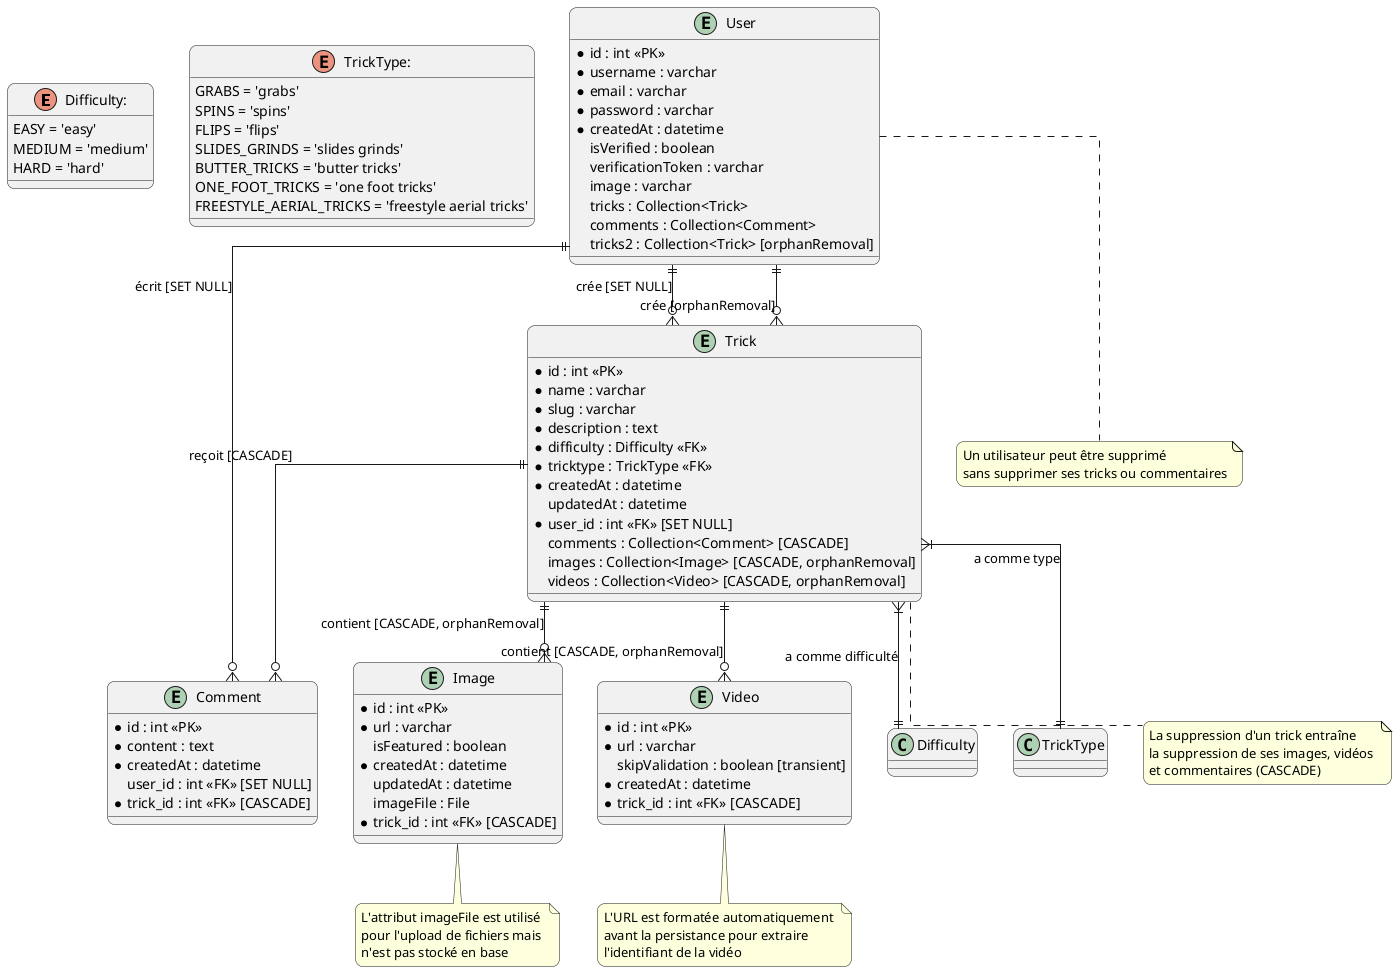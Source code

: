 @startuml
' Utilisation de skinparam pour améliorer l'apparence
skinparam linetype ortho
skinparam backgroundColor white
skinparam roundcorner 15

' Énumérations
enum Difficulty: {
  EASY = 'easy'
  MEDIUM = 'medium'
  HARD = 'hard'
}

enum TrickType:  {
  GRABS = 'grabs'
  SPINS = 'spins'
  FLIPS = 'flips'
  SLIDES_GRINDS = 'slides grinds'
  BUTTER_TRICKS = 'butter tricks'
  ONE_FOOT_TRICKS = 'one foot tricks'
  FREESTYLE_AERIAL_TRICKS = 'freestyle aerial tricks'
}

' Entités
entity User {
  *id : int <<PK>>
  *username : varchar
  *email : varchar
  *password : varchar
  *createdAt : datetime
  isVerified : boolean
  verificationToken : varchar
  image : varchar
  tricks : Collection<Trick>
  comments : Collection<Comment>
  tricks2 : Collection<Trick> [orphanRemoval]
}

entity Trick {
  *id : int <<PK>>
  *name : varchar
  *slug : varchar
  *description : text
  *difficulty : Difficulty <<FK>>
  *tricktype : TrickType <<FK>>
  *createdAt : datetime
  updatedAt : datetime
  *user_id : int <<FK>> [SET NULL]
  comments : Collection<Comment> [CASCADE]
  images : Collection<Image> [CASCADE, orphanRemoval]
  videos : Collection<Video> [CASCADE, orphanRemoval]
}

entity Image {
  *id : int <<PK>>
  *url : varchar
  isFeatured : boolean
  *createdAt : datetime
  updatedAt : datetime
  imageFile : File
  *trick_id : int <<FK>> [CASCADE]
}

entity Video {
  *id : int <<PK>>
  *url : varchar
  skipValidation : boolean [transient]
  *createdAt : datetime
  *trick_id : int <<FK>> [CASCADE]
}

entity Comment {
  *id : int <<PK>>
  *content : text
  *createdAt : datetime
  user_id : int <<FK>> [SET NULL]
  *trick_id : int <<FK>> [CASCADE]
}

' Relations
User ||--o{ Trick : crée [SET NULL]
User ||--o{ Trick : crée [orphanRemoval]
User ||--o{ Comment : écrit [SET NULL]
Trick ||--o{ Image : contient [CASCADE, orphanRemoval]
Trick ||--o{ Video : contient [CASCADE, orphanRemoval]
Trick ||--o{ Comment : reçoit [CASCADE]
Trick }|--|| Difficulty : a comme difficulté
Trick }|--|| TrickType : a comme type

' Notes explicatives
note bottom of Image
  L'attribut imageFile est utilisé 
  pour l'upload de fichiers mais 
  n'est pas stocké en base
end note

note bottom of Video
  L'URL est formatée automatiquement 
  avant la persistance pour extraire 
  l'identifiant de la vidéo
end note

note bottom of User
  Un utilisateur peut être supprimé 
  sans supprimer ses tricks ou commentaires
end note

note bottom of Trick
  La suppression d'un trick entraîne 
  la suppression de ses images, vidéos 
  et commentaires (CASCADE)
end note
@enduml
